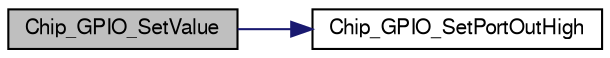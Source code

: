 digraph "Chip_GPIO_SetValue"
{
  edge [fontname="FreeSans",fontsize="10",labelfontname="FreeSans",labelfontsize="10"];
  node [fontname="FreeSans",fontsize="10",shape=record];
  rankdir="LR";
  Node1 [label="Chip_GPIO_SetValue",height=0.2,width=0.4,color="black", fillcolor="grey75", style="filled", fontcolor="black"];
  Node1 -> Node2 [color="midnightblue",fontsize="10",style="solid"];
  Node2 [label="Chip_GPIO_SetPortOutHigh",height=0.2,width=0.4,color="black", fillcolor="white", style="filled",URL="$group__GPIO__17XX__40XX.html#ga8a9b2dd9c70e835b718c2edc5b9701af",tooltip="Set selected GPIO output pins to the high state. "];
}
